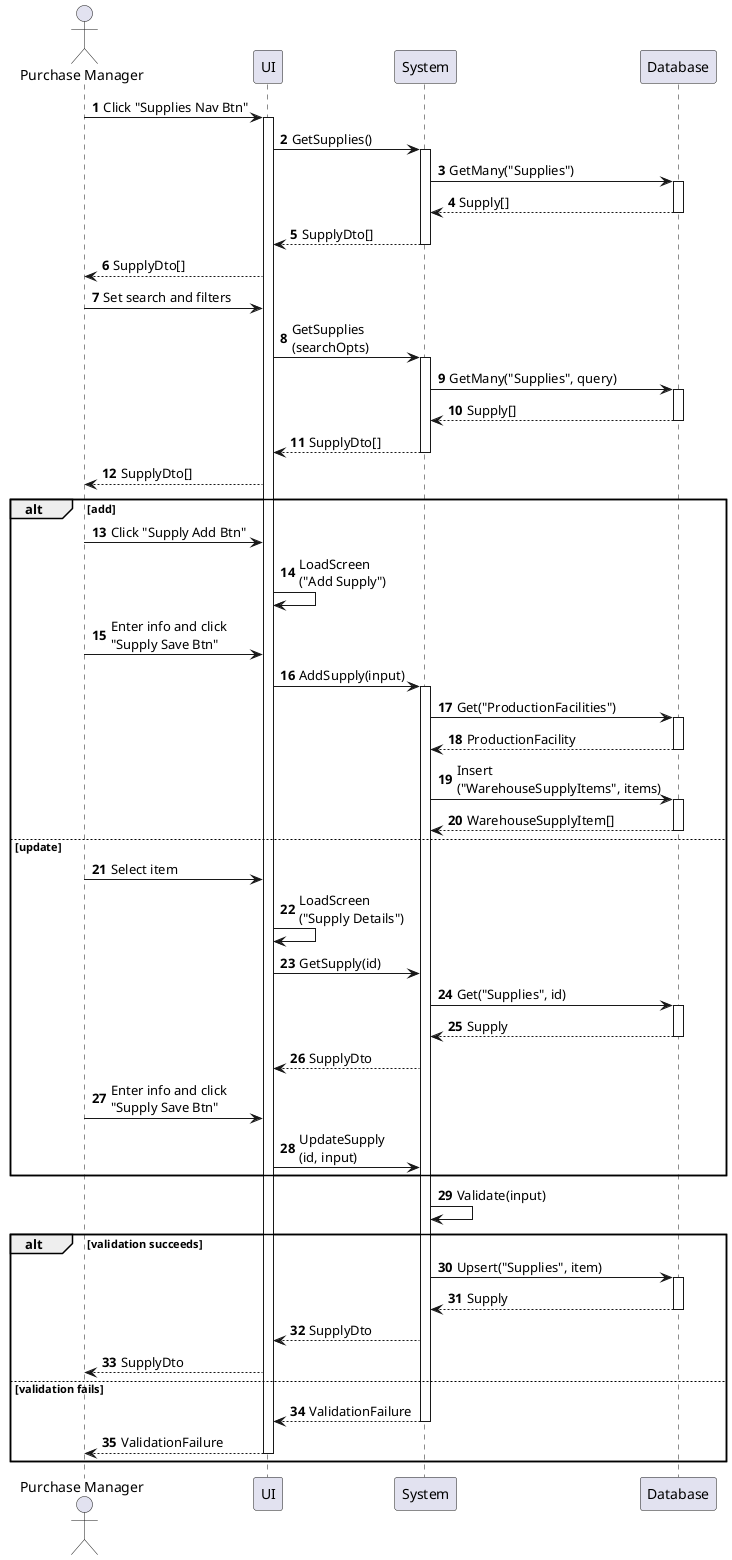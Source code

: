 @startuml supply-enter
autonumber

actor "Purchase Manager" as a
participant UI as f
participant System as b
participant Database as d

a -> f : Click "Supplies Nav Btn"
activate f
f -> b : GetSupplies()
activate b
b -> d : GetMany("Supplies")
activate d
return Supply[]
return SupplyDto[]
f --> a : SupplyDto[]
a -> f : Set search and filters
f -> b : GetSupplies\n(searchOpts)
activate b
b -> d : GetMany("Supplies", query)
activate d
return Supply[]
return SupplyDto[]
f --> a : SupplyDto[]

alt add
    a -> f : Click "Supply Add Btn"
    f -> f : LoadScreen\n("Add Supply")
    a -> f : Enter info and click\n"Supply Save Btn"
    f -> b : AddSupply(input)
    activate b
    b -> d : Get("ProductionFacilities")
    activate d
    return ProductionFacility
    b -> d : Insert\n("WarehouseSupplyItems", items)
    activate d
    return WarehouseSupplyItem[]
else update
    a -> f : Select item
    f -> f : LoadScreen\n("Supply Details")
    f -> b : GetSupply(id)
    b -> d : Get("Supplies", id)
    activate d
    return Supply
    b --> f : SupplyDto
    a -> f : Enter info and click\n"Supply Save Btn"
    f -> b : UpdateSupply\n(id, input)
end

b -> b : Validate(input)

alt validation succeeds
    b -> d : Upsert("Supplies", item)
    activate d
    return Supply
    b --> f : SupplyDto
    f --> a : SupplyDto
else validation fails
    return ValidationFailure
    return ValidationFailure
end
@enduml